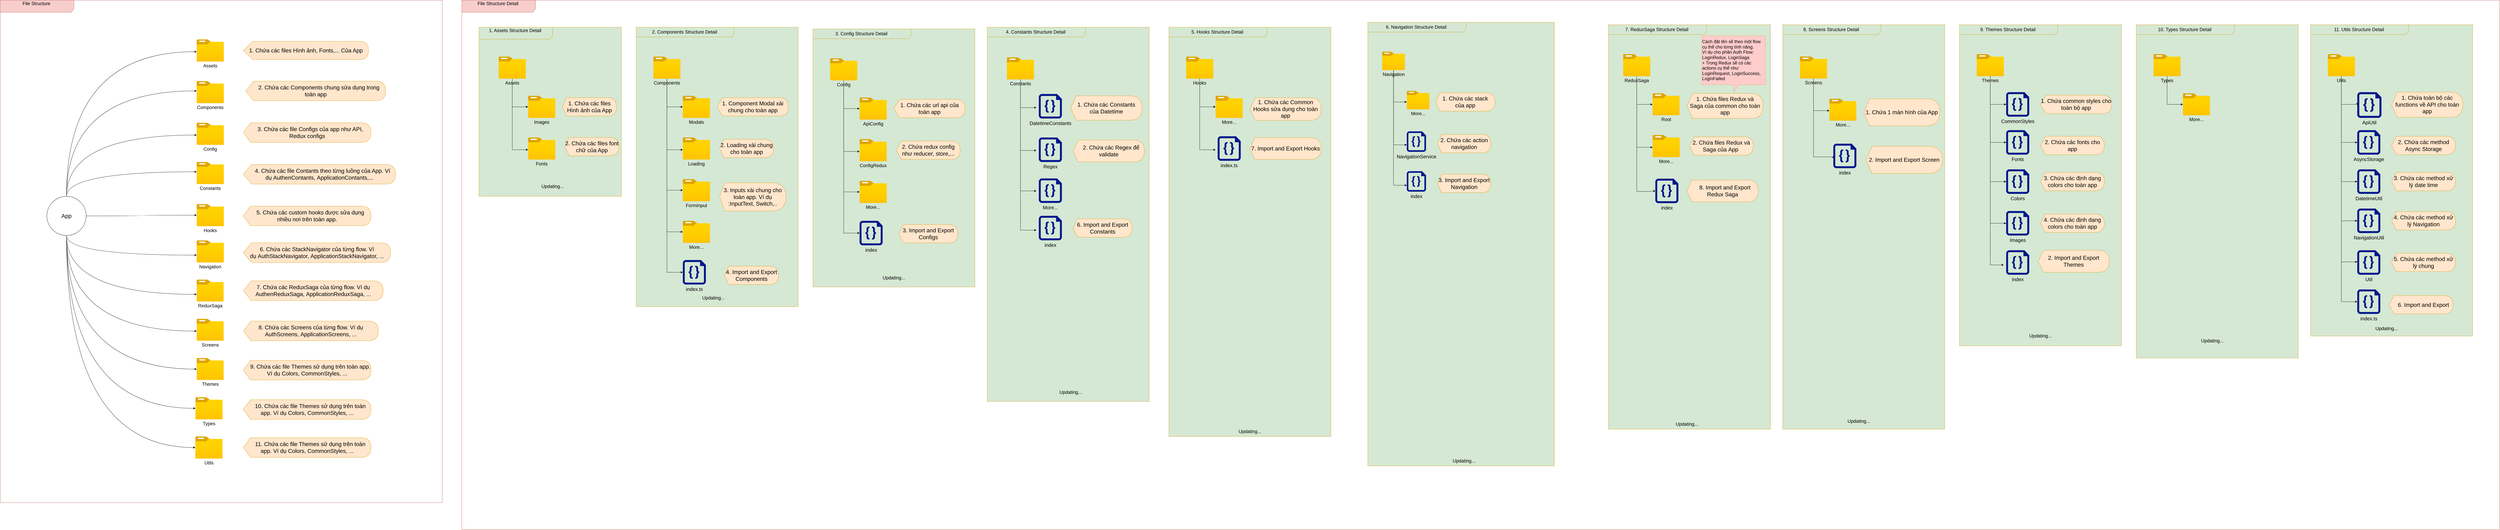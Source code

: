 <mxfile version="16.6.4" type="device"><diagram id="pkQbcwa2WbVS7LXfDEhR" name="Page-1"><mxGraphModel dx="2852" dy="1588" grid="1" gridSize="10" guides="1" tooltips="1" connect="1" arrows="1" fold="1" page="1" pageScale="1" pageWidth="850" pageHeight="1100" math="0" shadow="0"><root><mxCell id="0"/><mxCell id="1" parent="0"/><mxCell id="iVQL4AH9TBr7wvI0uvMj-1" value="&lt;font style=&quot;font-size: 19px&quot;&gt;File Structure&amp;nbsp;&lt;br&gt;&lt;br&gt;&lt;/font&gt;" style="shape=umlFrame;whiteSpace=wrap;html=1;rounded=1;fillColor=#f8cecc;width=300;height=49;strokeColor=#b85450;swimlaneFillColor=#FFFFFF;movable=1;resizable=1;rotatable=1;deletable=1;editable=1;connectable=1;" parent="1" vertex="1"><mxGeometry x="390" y="660" width="1800" height="2050" as="geometry"/></mxCell><mxCell id="iVQL4AH9TBr7wvI0uvMj-18" style="edgeStyle=orthogonalEdgeStyle;rounded=0;orthogonalLoop=1;jettySize=auto;html=1;curved=1;" parent="1" source="iVQL4AH9TBr7wvI0uvMj-2" target="iVQL4AH9TBr7wvI0uvMj-3" edge="1"><mxGeometry relative="1" as="geometry"><Array as="points"><mxPoint x="660" y="870"/></Array></mxGeometry></mxCell><mxCell id="iVQL4AH9TBr7wvI0uvMj-20" style="edgeStyle=orthogonalEdgeStyle;curved=1;rounded=0;orthogonalLoop=1;jettySize=auto;html=1;" parent="1" source="iVQL4AH9TBr7wvI0uvMj-2" target="iVQL4AH9TBr7wvI0uvMj-6" edge="1"><mxGeometry relative="1" as="geometry"><Array as="points"><mxPoint x="660" y="1030"/></Array></mxGeometry></mxCell><mxCell id="iVQL4AH9TBr7wvI0uvMj-21" style="edgeStyle=orthogonalEdgeStyle;curved=1;rounded=0;orthogonalLoop=1;jettySize=auto;html=1;" parent="1" source="iVQL4AH9TBr7wvI0uvMj-2" target="iVQL4AH9TBr7wvI0uvMj-7" edge="1"><mxGeometry relative="1" as="geometry"><Array as="points"><mxPoint x="660" y="1210"/></Array></mxGeometry></mxCell><mxCell id="iVQL4AH9TBr7wvI0uvMj-22" style="edgeStyle=orthogonalEdgeStyle;curved=1;rounded=0;orthogonalLoop=1;jettySize=auto;html=1;entryX=0;entryY=0.444;entryDx=0;entryDy=0;entryPerimeter=0;" parent="1" source="iVQL4AH9TBr7wvI0uvMj-2" target="iVQL4AH9TBr7wvI0uvMj-8" edge="1"><mxGeometry relative="1" as="geometry"><Array as="points"><mxPoint x="660" y="1360"/></Array></mxGeometry></mxCell><mxCell id="iVQL4AH9TBr7wvI0uvMj-24" style="edgeStyle=orthogonalEdgeStyle;curved=1;rounded=0;orthogonalLoop=1;jettySize=auto;html=1;" parent="1" source="iVQL4AH9TBr7wvI0uvMj-2" target="iVQL4AH9TBr7wvI0uvMj-9" edge="1"><mxGeometry relative="1" as="geometry"/></mxCell><mxCell id="iVQL4AH9TBr7wvI0uvMj-25" style="edgeStyle=orthogonalEdgeStyle;curved=1;rounded=0;orthogonalLoop=1;jettySize=auto;html=1;entryX=0;entryY=0.667;entryDx=0;entryDy=0;entryPerimeter=0;" parent="1" source="iVQL4AH9TBr7wvI0uvMj-2" target="iVQL4AH9TBr7wvI0uvMj-10" edge="1"><mxGeometry relative="1" as="geometry"><Array as="points"><mxPoint x="660" y="1700"/></Array></mxGeometry></mxCell><mxCell id="iVQL4AH9TBr7wvI0uvMj-26" style="edgeStyle=orthogonalEdgeStyle;curved=1;rounded=0;orthogonalLoop=1;jettySize=auto;html=1;" parent="1" source="iVQL4AH9TBr7wvI0uvMj-2" target="iVQL4AH9TBr7wvI0uvMj-11" edge="1"><mxGeometry relative="1" as="geometry"><Array as="points"><mxPoint x="660" y="1860"/></Array></mxGeometry></mxCell><mxCell id="iVQL4AH9TBr7wvI0uvMj-27" style="edgeStyle=orthogonalEdgeStyle;curved=1;rounded=0;orthogonalLoop=1;jettySize=auto;html=1;" parent="1" source="iVQL4AH9TBr7wvI0uvMj-2" target="iVQL4AH9TBr7wvI0uvMj-12" edge="1"><mxGeometry relative="1" as="geometry"><Array as="points"><mxPoint x="660" y="2010"/></Array></mxGeometry></mxCell><mxCell id="iVQL4AH9TBr7wvI0uvMj-28" style="edgeStyle=orthogonalEdgeStyle;curved=1;rounded=0;orthogonalLoop=1;jettySize=auto;html=1;" parent="1" source="iVQL4AH9TBr7wvI0uvMj-2" target="iVQL4AH9TBr7wvI0uvMj-14" edge="1"><mxGeometry relative="1" as="geometry"><Array as="points"><mxPoint x="660" y="2165"/></Array></mxGeometry></mxCell><mxCell id="iVQL4AH9TBr7wvI0uvMj-29" style="edgeStyle=orthogonalEdgeStyle;curved=1;rounded=0;orthogonalLoop=1;jettySize=auto;html=1;" parent="1" source="iVQL4AH9TBr7wvI0uvMj-2" target="iVQL4AH9TBr7wvI0uvMj-15" edge="1"><mxGeometry relative="1" as="geometry"><Array as="points"><mxPoint x="660" y="2325"/></Array></mxGeometry></mxCell><mxCell id="iVQL4AH9TBr7wvI0uvMj-30" style="edgeStyle=orthogonalEdgeStyle;curved=1;rounded=0;orthogonalLoop=1;jettySize=auto;html=1;" parent="1" source="iVQL4AH9TBr7wvI0uvMj-2" target="iVQL4AH9TBr7wvI0uvMj-16" edge="1"><mxGeometry relative="1" as="geometry"><Array as="points"><mxPoint x="660" y="2485"/></Array></mxGeometry></mxCell><mxCell id="iVQL4AH9TBr7wvI0uvMj-2" value="&lt;font style=&quot;font-size: 23px&quot;&gt;App&lt;/font&gt;" style="ellipse;whiteSpace=wrap;html=1;aspect=fixed;" parent="1" vertex="1"><mxGeometry x="580" y="1460" width="160" height="160" as="geometry"/></mxCell><mxCell id="iVQL4AH9TBr7wvI0uvMj-3" value="&lt;span style=&quot;font-size: 19px&quot;&gt;Assets&lt;/span&gt;" style="aspect=fixed;html=1;points=[];align=center;image;fontSize=12;image=img/lib/azure2/general/Folder_Blank.svg;" parent="1" vertex="1"><mxGeometry x="1190" y="820" width="110.89" height="90" as="geometry"/></mxCell><mxCell id="iVQL4AH9TBr7wvI0uvMj-6" value="&lt;span style=&quot;font-size: 19px&quot;&gt;Components&lt;/span&gt;" style="aspect=fixed;html=1;points=[];align=center;image;fontSize=12;image=img/lib/azure2/general/Folder_Blank.svg;" parent="1" vertex="1"><mxGeometry x="1190" y="990" width="110.89" height="90" as="geometry"/></mxCell><mxCell id="iVQL4AH9TBr7wvI0uvMj-7" value="&lt;span style=&quot;font-size: 19px&quot;&gt;Config&lt;br&gt;&lt;/span&gt;" style="aspect=fixed;html=1;points=[];align=center;image;fontSize=12;image=img/lib/azure2/general/Folder_Blank.svg;" parent="1" vertex="1"><mxGeometry x="1190" y="1160" width="110.89" height="90" as="geometry"/></mxCell><mxCell id="iVQL4AH9TBr7wvI0uvMj-8" value="&lt;span style=&quot;font-size: 19px&quot;&gt;Constants&lt;/span&gt;" style="aspect=fixed;html=1;points=[];align=center;image;fontSize=12;image=img/lib/azure2/general/Folder_Blank.svg;" parent="1" vertex="1"><mxGeometry x="1190" y="1320" width="110.89" height="90" as="geometry"/></mxCell><mxCell id="iVQL4AH9TBr7wvI0uvMj-9" value="&lt;span style=&quot;font-size: 19px&quot;&gt;Hooks&lt;/span&gt;" style="aspect=fixed;html=1;points=[];align=center;image;fontSize=12;image=img/lib/azure2/general/Folder_Blank.svg;" parent="1" vertex="1"><mxGeometry x="1190" y="1492" width="110.89" height="90" as="geometry"/></mxCell><mxCell id="iVQL4AH9TBr7wvI0uvMj-10" value="&lt;span style=&quot;font-size: 19px&quot;&gt;Navigation&lt;/span&gt;" style="aspect=fixed;html=1;points=[];align=center;image;fontSize=12;image=img/lib/azure2/general/Folder_Blank.svg;" parent="1" vertex="1"><mxGeometry x="1190" y="1640" width="110.89" height="90" as="geometry"/></mxCell><mxCell id="iVQL4AH9TBr7wvI0uvMj-11" value="&lt;span style=&quot;font-size: 19px&quot;&gt;ReduxSaga&lt;/span&gt;" style="aspect=fixed;html=1;points=[];align=center;image;fontSize=12;image=img/lib/azure2/general/Folder_Blank.svg;" parent="1" vertex="1"><mxGeometry x="1190" y="1800" width="110" height="89.28" as="geometry"/></mxCell><mxCell id="iVQL4AH9TBr7wvI0uvMj-12" value="&lt;span style=&quot;font-size: 19px&quot;&gt;Screens&lt;/span&gt;" style="aspect=fixed;html=1;points=[];align=center;image;fontSize=12;image=img/lib/azure2/general/Folder_Blank.svg;" parent="1" vertex="1"><mxGeometry x="1190" y="1960" width="110" height="89.28" as="geometry"/></mxCell><mxCell id="iVQL4AH9TBr7wvI0uvMj-14" value="&lt;span style=&quot;font-size: 19px&quot;&gt;Themes&lt;/span&gt;" style="aspect=fixed;html=1;points=[];align=center;image;fontSize=12;image=img/lib/azure2/general/Folder_Blank.svg;" parent="1" vertex="1"><mxGeometry x="1190" y="2120" width="110" height="89.28" as="geometry"/></mxCell><mxCell id="iVQL4AH9TBr7wvI0uvMj-15" value="&lt;span style=&quot;font-size: 19px&quot;&gt;Types&lt;/span&gt;" style="aspect=fixed;html=1;points=[];align=center;image;fontSize=12;image=img/lib/azure2/general/Folder_Blank.svg;" parent="1" vertex="1"><mxGeometry x="1185" y="2280" width="110.89" height="90" as="geometry"/></mxCell><mxCell id="iVQL4AH9TBr7wvI0uvMj-16" value="&lt;span style=&quot;font-size: 19px&quot;&gt;Utils&lt;/span&gt;" style="aspect=fixed;html=1;points=[];align=center;image;fontSize=12;image=img/lib/azure2/general/Folder_Blank.svg;" parent="1" vertex="1"><mxGeometry x="1184.55" y="2440" width="110.89" height="90" as="geometry"/></mxCell><mxCell id="iVQL4AH9TBr7wvI0uvMj-31" value="&lt;font style=&quot;font-size: 23px&quot;&gt;1. Chứa các files Hình ảnh, Fonts,... Của App&lt;/font&gt;" style="shape=display;whiteSpace=wrap;html=1;size=0.077;fillColor=#ffe6cc;strokeColor=#d79b00;" parent="1" vertex="1"><mxGeometry x="1380" y="827.5" width="510" height="75" as="geometry"/></mxCell><mxCell id="iVQL4AH9TBr7wvI0uvMj-32" value="&lt;font style=&quot;font-size: 23px&quot;&gt;&amp;nbsp; &amp;nbsp; 2. Chứa các Components chung sửa dụng trong toàn app&lt;/font&gt;" style="shape=display;whiteSpace=wrap;html=1;size=0.056;fillColor=#ffe6cc;strokeColor=#d79b00;" parent="1" vertex="1"><mxGeometry x="1390" y="990" width="570" height="80" as="geometry"/></mxCell><mxCell id="iVQL4AH9TBr7wvI0uvMj-33" value="&lt;font style=&quot;font-size: 23px&quot;&gt;&amp;nbsp; &amp;nbsp; 3. Chứa các file Configs của app như API, Redux configs&lt;/font&gt;" style="shape=display;whiteSpace=wrap;html=1;size=0.056;fillColor=#ffe6cc;strokeColor=#d79b00;" parent="1" vertex="1"><mxGeometry x="1380" y="1160" width="520" height="80" as="geometry"/></mxCell><mxCell id="iVQL4AH9TBr7wvI0uvMj-34" value="&lt;font style=&quot;font-size: 23px&quot;&gt;&amp;nbsp; &amp;nbsp; 4. Chứa các file Contants theo từng luồng của App. Ví dụ&amp;nbsp;AuthenContants,&amp;nbsp;ApplicationContants,...&lt;/font&gt;" style="shape=display;whiteSpace=wrap;html=1;size=0.056;fillColor=#ffe6cc;strokeColor=#d79b00;" parent="1" vertex="1"><mxGeometry x="1380" y="1330" width="620" height="80" as="geometry"/></mxCell><mxCell id="iVQL4AH9TBr7wvI0uvMj-35" value="&lt;font style=&quot;font-size: 23px&quot;&gt;&amp;nbsp; &amp;nbsp; 5. Chứa các custom hooks được sửa dụng nhiều nơi trên toàn app.&lt;/font&gt;" style="shape=display;whiteSpace=wrap;html=1;size=0.056;fillColor=#ffe6cc;strokeColor=#d79b00;" parent="1" vertex="1"><mxGeometry x="1380" y="1500" width="520" height="80" as="geometry"/></mxCell><mxCell id="iVQL4AH9TBr7wvI0uvMj-36" value="&lt;font style=&quot;font-size: 23px&quot;&gt;6. Chứa các StackNavigator của từng flow. Ví dụ&amp;nbsp;AuthStackNavigator,&amp;nbsp;ApplicationStackNavigator, ...&lt;/font&gt;" style="shape=display;whiteSpace=wrap;html=1;size=0.056;fillColor=#ffe6cc;strokeColor=#d79b00;" parent="1" vertex="1"><mxGeometry x="1380" y="1650" width="600" height="80" as="geometry"/></mxCell><mxCell id="iVQL4AH9TBr7wvI0uvMj-37" value="&lt;font style=&quot;font-size: 23px&quot;&gt;7. Chứa các ReduxSaga của từng flow. Ví dụ AuthenReduxSaga,&amp;nbsp;ApplicationReduxSaga, ...&lt;/font&gt;" style="shape=display;whiteSpace=wrap;html=1;size=0.056;fillColor=#ffe6cc;strokeColor=#d79b00;" parent="1" vertex="1"><mxGeometry x="1380" y="1805" width="570" height="80" as="geometry"/></mxCell><mxCell id="iVQL4AH9TBr7wvI0uvMj-38" value="&lt;font style=&quot;font-size: 23px&quot;&gt;8. Chứa các Screens của từng flow. Ví dụ AuthScreens,&amp;nbsp;ApplicationScreens, ...&lt;/font&gt;" style="shape=display;whiteSpace=wrap;html=1;size=0.056;fillColor=#ffe6cc;strokeColor=#d79b00;" parent="1" vertex="1"><mxGeometry x="1380" y="1969.28" width="550" height="80" as="geometry"/></mxCell><mxCell id="iVQL4AH9TBr7wvI0uvMj-39" value="&lt;font style=&quot;font-size: 23px&quot;&gt;&amp;nbsp; &amp;nbsp; 9. Chứa các file Themes sử dụng trên toàn app. Ví dụ Colors,&amp;nbsp;CommonStyles, ...&lt;/font&gt;" style="shape=display;whiteSpace=wrap;html=1;size=0.056;fillColor=#ffe6cc;strokeColor=#d79b00;" parent="1" vertex="1"><mxGeometry x="1380" y="2129.28" width="520" height="80" as="geometry"/></mxCell><mxCell id="iVQL4AH9TBr7wvI0uvMj-40" value="&lt;font style=&quot;font-size: 23px&quot;&gt;&amp;nbsp; &amp;nbsp; 10. Chứa các file Themes sử dụng trên toàn app. Ví dụ Colors,&amp;nbsp;CommonStyles, ...&lt;/font&gt;" style="shape=display;whiteSpace=wrap;html=1;size=0.056;fillColor=#ffe6cc;strokeColor=#d79b00;" parent="1" vertex="1"><mxGeometry x="1380" y="2290" width="520" height="80" as="geometry"/></mxCell><mxCell id="iVQL4AH9TBr7wvI0uvMj-41" value="&lt;font style=&quot;font-size: 23px&quot;&gt;&amp;nbsp; &amp;nbsp; 11. Chứa các file Themes sử dụng trên toàn app. Ví dụ Colors,&amp;nbsp;CommonStyles, ...&lt;/font&gt;" style="shape=display;whiteSpace=wrap;html=1;size=0.056;fillColor=#ffe6cc;strokeColor=#d79b00;" parent="1" vertex="1"><mxGeometry x="1380" y="2445" width="520" height="80" as="geometry"/></mxCell><mxCell id="iVQL4AH9TBr7wvI0uvMj-42" value="&lt;font style=&quot;font-size: 19px&quot;&gt;File Structure Detail&amp;nbsp;&lt;br&gt;&lt;br&gt;&lt;/font&gt;" style="shape=umlFrame;whiteSpace=wrap;html=1;rounded=1;fillColor=#f8cecc;width=300;height=49;strokeColor=#b85450;swimlaneFillColor=#FFFFFF;movable=1;resizable=1;rotatable=1;deletable=1;editable=1;connectable=1;" parent="1" vertex="1"><mxGeometry x="2270" y="660" width="8300" height="2160" as="geometry"/></mxCell><mxCell id="iVQL4AH9TBr7wvI0uvMj-195" value="" style="group" parent="1" vertex="1" connectable="0"><mxGeometry x="5960" y="750" width="760" height="1940" as="geometry"/></mxCell><mxCell id="iVQL4AH9TBr7wvI0uvMj-196" value="&lt;font style=&quot;font-size: 19px&quot;&gt;6. Navigation Structure Detail&amp;nbsp;&lt;br&gt;&lt;/font&gt;" style="shape=umlFrame;whiteSpace=wrap;html=1;rounded=1;width=400;height=40;strokeColor=#d79b00;swimlaneFillColor=#D5E8D4;movable=1;resizable=1;rotatable=1;deletable=1;editable=1;connectable=1;fillColor=none;" parent="iVQL4AH9TBr7wvI0uvMj-195" vertex="1"><mxGeometry width="760" height="1810" as="geometry"/></mxCell><mxCell id="iVQL4AH9TBr7wvI0uvMj-198" value="&lt;span style=&quot;font-size: 19px&quot;&gt;Navigation&lt;/span&gt;" style="aspect=fixed;html=1;points=[];align=center;image;fontSize=12;image=img/lib/azure2/general/Folder_Blank.svg;labelBackgroundColor=none;" parent="iVQL4AH9TBr7wvI0uvMj-195" vertex="1"><mxGeometry x="58.462" y="120" width="92.611" height="75.165" as="geometry"/></mxCell><mxCell id="iVQL4AH9TBr7wvI0uvMj-199" value="&lt;span style=&quot;font-size: 19px&quot;&gt;More...&lt;/span&gt;" style="aspect=fixed;html=1;points=[];align=center;image;fontSize=12;image=img/lib/azure2/general/Folder_Blank.svg;labelBackgroundColor=none;" parent="iVQL4AH9TBr7wvI0uvMj-195" vertex="1"><mxGeometry x="158.681" y="280" width="92.611" height="75.165" as="geometry"/></mxCell><mxCell id="iVQL4AH9TBr7wvI0uvMj-200" style="edgeStyle=orthogonalEdgeStyle;rounded=0;orthogonalLoop=1;jettySize=auto;html=1;" parent="iVQL4AH9TBr7wvI0uvMj-195" source="iVQL4AH9TBr7wvI0uvMj-198" target="iVQL4AH9TBr7wvI0uvMj-199" edge="1"><mxGeometry x="-8.352" as="geometry"><Array as="points"><mxPoint x="104.396" y="325"/></Array></mxGeometry></mxCell><mxCell id="iVQL4AH9TBr7wvI0uvMj-202" style="edgeStyle=orthogonalEdgeStyle;rounded=0;orthogonalLoop=1;jettySize=auto;html=1;entryX=0;entryY=0.556;entryDx=0;entryDy=0;entryPerimeter=0;" parent="iVQL4AH9TBr7wvI0uvMj-195" source="iVQL4AH9TBr7wvI0uvMj-198" edge="1"><mxGeometry x="-8.352" as="geometry"><Array as="points"><mxPoint x="104.396" y="500"/></Array><mxPoint x="158.681" y="500.04" as="targetPoint"/></mxGeometry></mxCell><mxCell id="iVQL4AH9TBr7wvI0uvMj-203" value="&lt;font style=&quot;font-size: 23px&quot;&gt;1. Chứa các stack &lt;br&gt;của app&lt;/font&gt;" style="shape=display;whiteSpace=wrap;html=1;size=0.077;fillColor=#ffe6cc;strokeColor=#d79b00;" parent="iVQL4AH9TBr7wvI0uvMj-195" vertex="1"><mxGeometry x="275.604" y="287.5" width="242.198" height="75" as="geometry"/></mxCell><mxCell id="iVQL4AH9TBr7wvI0uvMj-204" value="&lt;span style=&quot;font-size: 23px&quot;&gt;2. Chứa các action navigation&lt;/span&gt;" style="shape=display;whiteSpace=wrap;html=1;size=0.077;fillColor=#ffe6cc;strokeColor=#d79b00;" parent="iVQL4AH9TBr7wvI0uvMj-195" vertex="1"><mxGeometry x="283.956" y="457.5" width="217.143" height="75" as="geometry"/></mxCell><mxCell id="iVQL4AH9TBr7wvI0uvMj-205" value="&lt;font style=&quot;font-size: 19px&quot;&gt;Updating...&lt;/font&gt;" style="text;html=1;strokeColor=none;fillColor=none;align=center;verticalAlign=middle;whiteSpace=wrap;rounded=0;labelBackgroundColor=none;" parent="iVQL4AH9TBr7wvI0uvMj-195" vertex="1"><mxGeometry x="342.418" y="1780" width="100.22" height="20" as="geometry"/></mxCell><mxCell id="iVQL4AH9TBr7wvI0uvMj-207" style="edgeStyle=orthogonalEdgeStyle;rounded=0;orthogonalLoop=1;jettySize=auto;html=1;" parent="iVQL4AH9TBr7wvI0uvMj-195" source="iVQL4AH9TBr7wvI0uvMj-198" edge="1"><mxGeometry as="geometry"><Array as="points"><mxPoint x="105.231" y="665"/></Array><mxPoint x="158.681" y="665" as="targetPoint"/></mxGeometry></mxCell><mxCell id="iVQL4AH9TBr7wvI0uvMj-372" value="&lt;span style=&quot;font-size: 23px&quot;&gt;3.&amp;nbsp;&lt;/span&gt;&lt;span style=&quot;font-size: 23px&quot;&gt;Import and Export Navigation&lt;/span&gt;" style="shape=display;whiteSpace=wrap;html=1;size=0.077;fillColor=#ffe6cc;strokeColor=#d79b00;" parent="iVQL4AH9TBr7wvI0uvMj-195" vertex="1"><mxGeometry x="283.956" y="620" width="217.143" height="75" as="geometry"/></mxCell><mxCell id="DXKIWdUNBbw_bFH1NgLv-3" value="&lt;font style=&quot;font-size: 20px&quot;&gt;NavigationService&lt;br&gt;&lt;br&gt;&lt;/font&gt;" style="aspect=fixed;pointerEvents=1;shadow=0;dashed=0;html=1;strokeColor=none;labelPosition=center;verticalLabelPosition=bottom;verticalAlign=top;align=center;fillColor=#00188D;shape=mxgraph.azure.code_file;labelBackgroundColor=none;" vertex="1" parent="iVQL4AH9TBr7wvI0uvMj-195"><mxGeometry x="158.681" y="445" width="78.505" height="83.516" as="geometry"/></mxCell><mxCell id="DXKIWdUNBbw_bFH1NgLv-5" value="&lt;font style=&quot;font-size: 20px&quot;&gt;index&lt;br&gt;&lt;br&gt;&lt;/font&gt;" style="aspect=fixed;pointerEvents=1;shadow=0;dashed=0;html=1;strokeColor=none;labelPosition=center;verticalLabelPosition=bottom;verticalAlign=top;align=center;fillColor=#00188D;shape=mxgraph.azure.code_file;labelBackgroundColor=none;" vertex="1" parent="iVQL4AH9TBr7wvI0uvMj-195"><mxGeometry x="158.681" y="607.5" width="78.505" height="83.516" as="geometry"/></mxCell><mxCell id="iVQL4AH9TBr7wvI0uvMj-242" value="" style="group" parent="1" vertex="1" connectable="0"><mxGeometry x="7650" y="760" width="660" height="1650" as="geometry"/></mxCell><mxCell id="iVQL4AH9TBr7wvI0uvMj-243" value="&lt;font style=&quot;font-size: 19px&quot;&gt;8. Screens Structure Detail&amp;nbsp;&lt;br&gt;&lt;/font&gt;" style="shape=umlFrame;whiteSpace=wrap;html=1;rounded=1;width=400;height=40;strokeColor=#d79b00;swimlaneFillColor=#D5E8D4;movable=1;resizable=1;rotatable=1;deletable=1;editable=1;connectable=1;fillColor=none;" parent="iVQL4AH9TBr7wvI0uvMj-242" vertex="1"><mxGeometry width="660" height="1650" as="geometry"/></mxCell><mxCell id="iVQL4AH9TBr7wvI0uvMj-340" style="edgeStyle=orthogonalEdgeStyle;rounded=0;orthogonalLoop=1;jettySize=auto;html=1;entryX=0;entryY=0.5;entryDx=0;entryDy=0;entryPerimeter=0;" parent="iVQL4AH9TBr7wvI0uvMj-242" source="iVQL4AH9TBr7wvI0uvMj-245" target="iVQL4AH9TBr7wvI0uvMj-337" edge="1"><mxGeometry relative="1" as="geometry"><Array as="points"><mxPoint x="126" y="539.216"/></Array></mxGeometry></mxCell><mxCell id="iVQL4AH9TBr7wvI0uvMj-245" value="&lt;span style=&quot;font-size: 19px&quot;&gt;Screens&lt;/span&gt;" style="aspect=fixed;html=1;points=[];align=center;image;fontSize=12;image=img/lib/azure2/general/Folder_Blank.svg;labelBackgroundColor=none;" parent="iVQL4AH9TBr7wvI0uvMj-242" vertex="1"><mxGeometry x="70" y="129.412" width="110.89" height="90" as="geometry"/></mxCell><mxCell id="iVQL4AH9TBr7wvI0uvMj-246" value="&lt;span style=&quot;font-size: 19px&quot;&gt;More...&lt;/span&gt;" style="aspect=fixed;html=1;points=[];align=center;image;fontSize=12;image=img/lib/azure2/general/Folder_Blank.svg;labelBackgroundColor=none;" parent="iVQL4AH9TBr7wvI0uvMj-242" vertex="1"><mxGeometry x="190" y="301.961" width="110" height="89.28" as="geometry"/></mxCell><mxCell id="iVQL4AH9TBr7wvI0uvMj-247" style="edgeStyle=orthogonalEdgeStyle;rounded=0;orthogonalLoop=1;jettySize=auto;html=1;" parent="iVQL4AH9TBr7wvI0uvMj-242" source="iVQL4AH9TBr7wvI0uvMj-245" target="iVQL4AH9TBr7wvI0uvMj-246" edge="1"><mxGeometry x="-10" as="geometry"><Array as="points"><mxPoint x="125" y="350.49"/></Array></mxGeometry></mxCell><mxCell id="iVQL4AH9TBr7wvI0uvMj-252" value="&lt;font style=&quot;font-size: 19px&quot;&gt;Updating...&lt;/font&gt;" style="text;html=1;strokeColor=none;fillColor=none;align=center;verticalAlign=middle;whiteSpace=wrap;rounded=0;labelBackgroundColor=none;" parent="iVQL4AH9TBr7wvI0uvMj-242" vertex="1"><mxGeometry x="250" y="1606.863" width="120" height="21.569" as="geometry"/></mxCell><mxCell id="iVQL4AH9TBr7wvI0uvMj-337" value="&lt;font style=&quot;font-size: 20px&quot;&gt;index&lt;br&gt;&lt;/font&gt;" style="aspect=fixed;pointerEvents=1;shadow=0;dashed=0;html=1;strokeColor=none;labelPosition=center;verticalLabelPosition=bottom;verticalAlign=top;align=center;fillColor=#00188D;shape=mxgraph.azure.code_file;labelBackgroundColor=none;" parent="iVQL4AH9TBr7wvI0uvMj-242" vertex="1"><mxGeometry x="206" y="485.294" width="94" height="100" as="geometry"/></mxCell><mxCell id="iVQL4AH9TBr7wvI0uvMj-387" value="&lt;font style=&quot;font-size: 23px&quot;&gt;1. Chứa 1 màn hình của App&lt;/font&gt;" style="shape=display;whiteSpace=wrap;html=1;size=0.077;fillColor=#ffe6cc;strokeColor=#d79b00;" parent="iVQL4AH9TBr7wvI0uvMj-242" vertex="1"><mxGeometry x="330" y="301.961" width="310" height="110.539" as="geometry"/></mxCell><mxCell id="iVQL4AH9TBr7wvI0uvMj-388" value="&lt;font style=&quot;font-size: 23px&quot;&gt;2.&amp;nbsp;&lt;/font&gt;&lt;span style=&quot;font-size: 23px&quot;&gt;Import and Export Screen&lt;/span&gt;" style="shape=display;whiteSpace=wrap;html=1;size=0.077;fillColor=#ffe6cc;strokeColor=#d79b00;" parent="iVQL4AH9TBr7wvI0uvMj-242" vertex="1"><mxGeometry x="340" y="496.078" width="310" height="110.539" as="geometry"/></mxCell><mxCell id="iVQL4AH9TBr7wvI0uvMj-266" value="" style="group" parent="1" vertex="1" connectable="0"><mxGeometry x="8370" y="760" width="660" height="1530" as="geometry"/></mxCell><mxCell id="iVQL4AH9TBr7wvI0uvMj-267" value="&lt;font style=&quot;font-size: 19px&quot;&gt;9. Themes Structure Detail&amp;nbsp;&lt;br&gt;&lt;/font&gt;" style="shape=umlFrame;whiteSpace=wrap;html=1;rounded=1;width=400;height=40;strokeColor=#d79b00;swimlaneFillColor=#D5E8D4;movable=1;resizable=1;rotatable=1;deletable=1;editable=1;connectable=1;fillColor=none;" parent="iVQL4AH9TBr7wvI0uvMj-266" vertex="1"><mxGeometry width="660" height="1310" as="geometry"/></mxCell><mxCell id="iVQL4AH9TBr7wvI0uvMj-303" style="edgeStyle=orthogonalEdgeStyle;rounded=0;orthogonalLoop=1;jettySize=auto;html=1;entryX=0;entryY=0.5;entryDx=0;entryDy=0;entryPerimeter=0;" parent="iVQL4AH9TBr7wvI0uvMj-266" source="iVQL4AH9TBr7wvI0uvMj-268" target="iVQL4AH9TBr7wvI0uvMj-302" edge="1"><mxGeometry relative="1" as="geometry"><Array as="points"><mxPoint x="125" y="325"/></Array></mxGeometry></mxCell><mxCell id="iVQL4AH9TBr7wvI0uvMj-305" style="edgeStyle=orthogonalEdgeStyle;rounded=0;orthogonalLoop=1;jettySize=auto;html=1;entryX=0;entryY=0.5;entryDx=0;entryDy=0;entryPerimeter=0;" parent="iVQL4AH9TBr7wvI0uvMj-266" source="iVQL4AH9TBr7wvI0uvMj-268" target="iVQL4AH9TBr7wvI0uvMj-304" edge="1"><mxGeometry relative="1" as="geometry"><Array as="points"><mxPoint x="125" y="480"/></Array></mxGeometry></mxCell><mxCell id="iVQL4AH9TBr7wvI0uvMj-312" style="edgeStyle=orthogonalEdgeStyle;rounded=0;orthogonalLoop=1;jettySize=auto;html=1;entryX=0;entryY=0.5;entryDx=0;entryDy=0;entryPerimeter=0;" parent="iVQL4AH9TBr7wvI0uvMj-266" source="iVQL4AH9TBr7wvI0uvMj-268" target="iVQL4AH9TBr7wvI0uvMj-311" edge="1"><mxGeometry relative="1" as="geometry"><Array as="points"><mxPoint x="125" y="810"/></Array></mxGeometry></mxCell><mxCell id="iVQL4AH9TBr7wvI0uvMj-268" value="&lt;span style=&quot;font-size: 19px&quot;&gt;Themes&lt;/span&gt;" style="aspect=fixed;html=1;points=[];align=center;image;fontSize=12;image=img/lib/azure2/general/Folder_Blank.svg;labelBackgroundColor=none;" parent="iVQL4AH9TBr7wvI0uvMj-266" vertex="1"><mxGeometry x="70" y="120" width="110.89" height="90" as="geometry"/></mxCell><mxCell id="iVQL4AH9TBr7wvI0uvMj-273" value="&lt;font style=&quot;font-size: 23px&quot;&gt;1. Chứa common styles cho toàn bộ app&lt;/font&gt;" style="shape=display;whiteSpace=wrap;html=1;size=0.077;fillColor=#ffe6cc;strokeColor=#d79b00;" parent="iVQL4AH9TBr7wvI0uvMj-266" vertex="1"><mxGeometry x="330" y="287.5" width="290" height="75" as="geometry"/></mxCell><mxCell id="iVQL4AH9TBr7wvI0uvMj-274" value="&lt;font style=&quot;font-size: 23px&quot;&gt;2. Chứa các fonts cho app&lt;/font&gt;" style="shape=display;whiteSpace=wrap;html=1;size=0.077;fillColor=#ffe6cc;strokeColor=#d79b00;" parent="iVQL4AH9TBr7wvI0uvMj-266" vertex="1"><mxGeometry x="330" y="455" width="260" height="75" as="geometry"/></mxCell><mxCell id="iVQL4AH9TBr7wvI0uvMj-275" value="&lt;font style=&quot;font-size: 19px&quot;&gt;Updating...&lt;/font&gt;" style="text;html=1;strokeColor=none;fillColor=none;align=center;verticalAlign=middle;whiteSpace=wrap;rounded=0;labelBackgroundColor=none;" parent="iVQL4AH9TBr7wvI0uvMj-266" vertex="1"><mxGeometry x="270" y="1260" width="120" height="20" as="geometry"/></mxCell><mxCell id="iVQL4AH9TBr7wvI0uvMj-302" value="&lt;font style=&quot;font-size: 20px&quot;&gt;CommonStyles&lt;br&gt;&lt;br&gt;&lt;/font&gt;" style="aspect=fixed;pointerEvents=1;shadow=0;dashed=0;html=1;strokeColor=none;labelPosition=center;verticalLabelPosition=bottom;verticalAlign=top;align=center;fillColor=#00188D;shape=mxgraph.azure.code_file;labelBackgroundColor=none;" parent="iVQL4AH9TBr7wvI0uvMj-266" vertex="1"><mxGeometry x="190" y="275" width="94" height="100" as="geometry"/></mxCell><mxCell id="iVQL4AH9TBr7wvI0uvMj-304" value="&lt;font style=&quot;font-size: 20px&quot;&gt;Fonts&lt;br&gt;&lt;/font&gt;" style="aspect=fixed;pointerEvents=1;shadow=0;dashed=0;html=1;strokeColor=none;labelPosition=center;verticalLabelPosition=bottom;verticalAlign=top;align=center;fillColor=#00188D;shape=mxgraph.azure.code_file;labelBackgroundColor=none;" parent="iVQL4AH9TBr7wvI0uvMj-266" vertex="1"><mxGeometry x="190" y="430" width="94" height="100" as="geometry"/></mxCell><mxCell id="iVQL4AH9TBr7wvI0uvMj-308" value="&lt;font style=&quot;font-size: 20px&quot;&gt;Colors&lt;br&gt;&lt;/font&gt;" style="aspect=fixed;pointerEvents=1;shadow=0;dashed=0;html=1;strokeColor=none;labelPosition=center;verticalLabelPosition=bottom;verticalAlign=top;align=center;fillColor=#00188D;shape=mxgraph.azure.code_file;labelBackgroundColor=none;" parent="iVQL4AH9TBr7wvI0uvMj-266" vertex="1"><mxGeometry x="190" y="590" width="94" height="100" as="geometry"/></mxCell><mxCell id="iVQL4AH9TBr7wvI0uvMj-309" style="edgeStyle=orthogonalEdgeStyle;rounded=0;orthogonalLoop=1;jettySize=auto;html=1;entryX=0;entryY=0.5;entryDx=0;entryDy=0;entryPerimeter=0;" parent="iVQL4AH9TBr7wvI0uvMj-266" source="iVQL4AH9TBr7wvI0uvMj-268" target="iVQL4AH9TBr7wvI0uvMj-308" edge="1"><mxGeometry relative="1" as="geometry"><Array as="points"><mxPoint x="125" y="640"/></Array></mxGeometry></mxCell><mxCell id="iVQL4AH9TBr7wvI0uvMj-311" value="&lt;font style=&quot;font-size: 20px&quot;&gt;Images&lt;br&gt;&lt;br&gt;&lt;/font&gt;" style="aspect=fixed;pointerEvents=1;shadow=0;dashed=0;html=1;strokeColor=none;labelPosition=center;verticalLabelPosition=bottom;verticalAlign=top;align=center;fillColor=#00188D;shape=mxgraph.azure.code_file;labelBackgroundColor=none;" parent="iVQL4AH9TBr7wvI0uvMj-266" vertex="1"><mxGeometry x="190" y="760" width="94" height="100" as="geometry"/></mxCell><mxCell id="iVQL4AH9TBr7wvI0uvMj-394" value="&lt;font style=&quot;font-size: 23px&quot;&gt;3. Chứa các định dạng colors cho toàn app&lt;/font&gt;" style="shape=display;whiteSpace=wrap;html=1;size=0.077;fillColor=#ffe6cc;strokeColor=#d79b00;" parent="iVQL4AH9TBr7wvI0uvMj-266" vertex="1"><mxGeometry x="330" y="602.5" width="260" height="75" as="geometry"/></mxCell><mxCell id="iVQL4AH9TBr7wvI0uvMj-395" value="&lt;font style=&quot;font-size: 23px&quot;&gt;4. Chứa các định dạng colors cho toàn app&lt;/font&gt;" style="shape=display;whiteSpace=wrap;html=1;size=0.077;fillColor=#ffe6cc;strokeColor=#d79b00;" parent="iVQL4AH9TBr7wvI0uvMj-266" vertex="1"><mxGeometry x="330" y="772.5" width="260" height="75" as="geometry"/></mxCell><mxCell id="DXKIWdUNBbw_bFH1NgLv-7" value="&lt;font style=&quot;font-size: 20px&quot;&gt;index&lt;br&gt;&lt;br&gt;&lt;/font&gt;" style="aspect=fixed;pointerEvents=1;shadow=0;dashed=0;html=1;strokeColor=none;labelPosition=center;verticalLabelPosition=bottom;verticalAlign=top;align=center;fillColor=#00188D;shape=mxgraph.azure.code_file;labelBackgroundColor=none;" vertex="1" parent="iVQL4AH9TBr7wvI0uvMj-266"><mxGeometry x="190" y="920" width="94" height="100" as="geometry"/></mxCell><mxCell id="DXKIWdUNBbw_bFH1NgLv-33" style="edgeStyle=orthogonalEdgeStyle;rounded=0;orthogonalLoop=1;jettySize=auto;html=1;" edge="1" parent="iVQL4AH9TBr7wvI0uvMj-266"><mxGeometry relative="1" as="geometry"><Array as="points"><mxPoint x="125" y="980"/></Array><mxPoint x="125.5" y="380" as="sourcePoint"/><mxPoint x="180" y="980" as="targetPoint"/></mxGeometry></mxCell><mxCell id="DXKIWdUNBbw_bFH1NgLv-34" value="&lt;font style=&quot;font-size: 23px&quot;&gt;2.&amp;nbsp;&lt;/font&gt;&lt;span style=&quot;font-size: 23px&quot;&gt;Import and Export Themes&lt;/span&gt;" style="shape=display;whiteSpace=wrap;html=1;size=0.077;fillColor=#ffe6cc;strokeColor=#d79b00;" vertex="1" parent="iVQL4AH9TBr7wvI0uvMj-266"><mxGeometry x="320" y="920" width="290" height="90" as="geometry"/></mxCell><mxCell id="iVQL4AH9TBr7wvI0uvMj-314" value="" style="group" parent="1" vertex="1" connectable="0"><mxGeometry x="9090" y="760" width="660" height="1530" as="geometry"/></mxCell><mxCell id="iVQL4AH9TBr7wvI0uvMj-315" value="&lt;font style=&quot;font-size: 19px&quot;&gt;10. Types Structure Detail&amp;nbsp;&lt;br&gt;&lt;/font&gt;" style="shape=umlFrame;whiteSpace=wrap;html=1;rounded=1;width=400;height=40;strokeColor=#d79b00;swimlaneFillColor=#D5E8D4;movable=1;resizable=1;rotatable=1;deletable=1;editable=1;connectable=1;fillColor=none;" parent="iVQL4AH9TBr7wvI0uvMj-314" vertex="1"><mxGeometry width="660" height="1360" as="geometry"/></mxCell><mxCell id="iVQL4AH9TBr7wvI0uvMj-316" value="&lt;span style=&quot;font-size: 19px&quot;&gt;Types&lt;/span&gt;" style="aspect=fixed;html=1;points=[];align=center;image;fontSize=12;image=img/lib/azure2/general/Folder_Blank.svg;labelBackgroundColor=none;" parent="iVQL4AH9TBr7wvI0uvMj-314" vertex="1"><mxGeometry x="70" y="120" width="110.89" height="90" as="geometry"/></mxCell><mxCell id="iVQL4AH9TBr7wvI0uvMj-317" value="&lt;span style=&quot;font-size: 19px&quot;&gt;More...&lt;/span&gt;" style="aspect=fixed;html=1;points=[];align=center;image;fontSize=12;image=img/lib/azure2/general/Folder_Blank.svg;labelBackgroundColor=none;" parent="iVQL4AH9TBr7wvI0uvMj-314" vertex="1"><mxGeometry x="190" y="280" width="110" height="89.28" as="geometry"/></mxCell><mxCell id="iVQL4AH9TBr7wvI0uvMj-318" style="edgeStyle=orthogonalEdgeStyle;rounded=0;orthogonalLoop=1;jettySize=auto;html=1;" parent="iVQL4AH9TBr7wvI0uvMj-314" source="iVQL4AH9TBr7wvI0uvMj-316" target="iVQL4AH9TBr7wvI0uvMj-317" edge="1"><mxGeometry x="-10" as="geometry"><Array as="points"><mxPoint x="125" y="325"/></Array></mxGeometry></mxCell><mxCell id="iVQL4AH9TBr7wvI0uvMj-323" value="&lt;font style=&quot;font-size: 19px&quot;&gt;Updating...&lt;/font&gt;" style="text;html=1;strokeColor=none;fillColor=none;align=center;verticalAlign=middle;whiteSpace=wrap;rounded=0;labelBackgroundColor=none;" parent="iVQL4AH9TBr7wvI0uvMj-314" vertex="1"><mxGeometry x="250" y="1280" width="120" height="20" as="geometry"/></mxCell><mxCell id="iVQL4AH9TBr7wvI0uvMj-217" value="&lt;font style=&quot;font-size: 19px&quot;&gt;7. ReduxSaga Structure Detail&amp;nbsp;&lt;br&gt;&lt;/font&gt;" style="shape=umlFrame;whiteSpace=wrap;html=1;rounded=1;width=400;height=40;strokeColor=#d79b00;swimlaneFillColor=#D5E8D4;movable=1;resizable=1;rotatable=1;deletable=1;editable=1;connectable=1;fillColor=none;" parent="1" vertex="1"><mxGeometry x="6940" y="760" width="660" height="1650" as="geometry"/></mxCell><mxCell id="iVQL4AH9TBr7wvI0uvMj-343" style="edgeStyle=orthogonalEdgeStyle;rounded=0;orthogonalLoop=1;jettySize=auto;html=1;entryX=0;entryY=0.5;entryDx=0;entryDy=0;entryPerimeter=0;" parent="1" source="iVQL4AH9TBr7wvI0uvMj-219" target="iVQL4AH9TBr7wvI0uvMj-341" edge="1"><mxGeometry relative="1" as="geometry"><Array as="points"><mxPoint x="7056" y="1440"/><mxPoint x="7128" y="1440"/></Array></mxGeometry></mxCell><mxCell id="iVQL4AH9TBr7wvI0uvMj-219" value="&lt;span style=&quot;font-size: 19px&quot;&gt;ReduxSaga&lt;/span&gt;" style="aspect=fixed;html=1;points=[];align=center;image;fontSize=12;image=img/lib/azure2/general/Folder_Blank.svg;labelBackgroundColor=none;" parent="1" vertex="1"><mxGeometry x="7000" y="880" width="110.89" height="90" as="geometry"/></mxCell><mxCell id="iVQL4AH9TBr7wvI0uvMj-220" value="&lt;span style=&quot;font-size: 19px&quot;&gt;Root&lt;/span&gt;" style="aspect=fixed;html=1;points=[];align=center;image;fontSize=12;image=img/lib/azure2/general/Folder_Blank.svg;labelBackgroundColor=none;" parent="1" vertex="1"><mxGeometry x="7120" y="1040" width="110" height="89.28" as="geometry"/></mxCell><mxCell id="iVQL4AH9TBr7wvI0uvMj-221" style="edgeStyle=orthogonalEdgeStyle;rounded=0;orthogonalLoop=1;jettySize=auto;html=1;" parent="1" source="iVQL4AH9TBr7wvI0uvMj-219" target="iVQL4AH9TBr7wvI0uvMj-220" edge="1"><mxGeometry x="6920" y="760" as="geometry"><Array as="points"><mxPoint x="7055" y="1085"/></Array></mxGeometry></mxCell><mxCell id="iVQL4AH9TBr7wvI0uvMj-222" value="&lt;span style=&quot;font-size: 19px&quot;&gt;More...&lt;/span&gt;" style="aspect=fixed;html=1;points=[];align=center;image;fontSize=12;image=img/lib/azure2/general/Folder_Blank.svg;labelBackgroundColor=none;" parent="1" vertex="1"><mxGeometry x="7120" y="1210" width="110.89" height="90" as="geometry"/></mxCell><mxCell id="iVQL4AH9TBr7wvI0uvMj-223" style="edgeStyle=orthogonalEdgeStyle;rounded=0;orthogonalLoop=1;jettySize=auto;html=1;entryX=0;entryY=0.556;entryDx=0;entryDy=0;entryPerimeter=0;" parent="1" source="iVQL4AH9TBr7wvI0uvMj-219" target="iVQL4AH9TBr7wvI0uvMj-222" edge="1"><mxGeometry x="6920" y="760" as="geometry"><Array as="points"><mxPoint x="7055" y="1260"/></Array></mxGeometry></mxCell><mxCell id="iVQL4AH9TBr7wvI0uvMj-224" value="&lt;font style=&quot;font-size: 23px&quot;&gt;1. Chứa files Redux và Saga&amp;nbsp;của common cho toàn app&lt;/font&gt;" style="shape=display;whiteSpace=wrap;html=1;size=0.077;fillColor=#ffe6cc;strokeColor=#d79b00;" parent="1" vertex="1"><mxGeometry x="7260" y="1040" width="310" height="102.5" as="geometry"/></mxCell><mxCell id="iVQL4AH9TBr7wvI0uvMj-225" value="&lt;span style=&quot;font-size: 23px&quot;&gt;2. Chứa files&amp;nbsp;&lt;/span&gt;&lt;span style=&quot;font-size: 23px&quot;&gt;Redux và Saga của&lt;/span&gt;&lt;span style=&quot;font-size: 23px&quot;&gt;&amp;nbsp;App&amp;nbsp;&lt;/span&gt;" style="shape=display;whiteSpace=wrap;html=1;size=0.077;fillColor=#ffe6cc;strokeColor=#d79b00;" parent="1" vertex="1"><mxGeometry x="7270" y="1217.5" width="260" height="75" as="geometry"/></mxCell><mxCell id="iVQL4AH9TBr7wvI0uvMj-226" value="&lt;font style=&quot;font-size: 19px&quot;&gt;Updating...&lt;/font&gt;" style="text;html=1;strokeColor=none;fillColor=none;align=center;verticalAlign=middle;whiteSpace=wrap;rounded=0;labelBackgroundColor=none;" parent="1" vertex="1"><mxGeometry x="7200" y="2380" width="120" height="20" as="geometry"/></mxCell><mxCell id="iVQL4AH9TBr7wvI0uvMj-341" value="&lt;font style=&quot;font-size: 20px&quot;&gt;index&lt;br&gt;&lt;/font&gt;" style="aspect=fixed;pointerEvents=1;shadow=0;dashed=0;html=1;strokeColor=none;labelPosition=center;verticalLabelPosition=bottom;verticalAlign=top;align=center;fillColor=#00188D;shape=mxgraph.azure.code_file;labelBackgroundColor=none;" parent="1" vertex="1"><mxGeometry x="7131" y="1388" width="94" height="100" as="geometry"/></mxCell><mxCell id="iVQL4AH9TBr7wvI0uvMj-174" value="&lt;font style=&quot;font-size: 19px&quot;&gt;5. Hooks Structure Detail&amp;nbsp;&lt;br&gt;&lt;/font&gt;" style="shape=umlFrame;whiteSpace=wrap;html=1;rounded=1;width=400;height=40;strokeColor=#d79b00;swimlaneFillColor=#D5E8D4;movable=1;resizable=1;rotatable=1;deletable=1;editable=1;connectable=1;fillColor=none;" parent="1" vertex="1"><mxGeometry x="5150" y="770" width="660" height="1670" as="geometry"/></mxCell><mxCell id="iVQL4AH9TBr7wvI0uvMj-176" value="&lt;span style=&quot;font-size: 19px&quot;&gt;Hooks&lt;/span&gt;" style="aspect=fixed;html=1;points=[];align=center;image;fontSize=12;image=img/lib/azure2/general/Folder_Blank.svg;labelBackgroundColor=none;" parent="1" vertex="1"><mxGeometry x="5220" y="890" width="110.89" height="90" as="geometry"/></mxCell><mxCell id="iVQL4AH9TBr7wvI0uvMj-177" value="&lt;span style=&quot;font-size: 19px&quot;&gt;More...&lt;br&gt;&lt;/span&gt;" style="aspect=fixed;html=1;points=[];align=center;image;fontSize=12;image=img/lib/azure2/general/Folder_Blank.svg;labelBackgroundColor=none;" parent="1" vertex="1"><mxGeometry x="5340" y="1050" width="110.89" height="90" as="geometry"/></mxCell><mxCell id="iVQL4AH9TBr7wvI0uvMj-178" style="edgeStyle=orthogonalEdgeStyle;rounded=0;orthogonalLoop=1;jettySize=auto;html=1;" parent="1" source="iVQL4AH9TBr7wvI0uvMj-176" target="iVQL4AH9TBr7wvI0uvMj-177" edge="1"><mxGeometry x="5140" y="770" as="geometry"><Array as="points"><mxPoint x="5275" y="1095"/></Array></mxGeometry></mxCell><mxCell id="iVQL4AH9TBr7wvI0uvMj-180" style="edgeStyle=orthogonalEdgeStyle;rounded=0;orthogonalLoop=1;jettySize=auto;html=1;entryX=0;entryY=0.556;entryDx=0;entryDy=0;entryPerimeter=0;" parent="1" source="iVQL4AH9TBr7wvI0uvMj-176" edge="1"><mxGeometry x="5140" y="770" as="geometry"><Array as="points"><mxPoint x="5275" y="1270"/></Array><mxPoint x="5340" y="1270.04" as="targetPoint"/></mxGeometry></mxCell><mxCell id="iVQL4AH9TBr7wvI0uvMj-181" value="&lt;span style=&quot;font-size: 23px&quot;&gt;1. Chứa các Common Hooks sửa dụng cho toàn app&lt;/span&gt;" style="shape=display;whiteSpace=wrap;html=1;size=0.077;fillColor=#ffe6cc;strokeColor=#d79b00;" parent="1" vertex="1"><mxGeometry x="5480" y="1057.5" width="290" height="92.5" as="geometry"/></mxCell><mxCell id="iVQL4AH9TBr7wvI0uvMj-183" value="&lt;font style=&quot;font-size: 19px&quot;&gt;Updating...&lt;/font&gt;" style="text;html=1;strokeColor=none;fillColor=none;align=center;verticalAlign=middle;whiteSpace=wrap;rounded=0;labelBackgroundColor=none;" parent="1" vertex="1"><mxGeometry x="5420" y="2410" width="120" height="20" as="geometry"/></mxCell><mxCell id="iVQL4AH9TBr7wvI0uvMj-346" value="&lt;font style=&quot;font-size: 20px&quot;&gt;index.ts&lt;br&gt;&lt;/font&gt;" style="aspect=fixed;pointerEvents=1;shadow=0;dashed=0;html=1;strokeColor=none;labelPosition=center;verticalLabelPosition=bottom;verticalAlign=top;align=center;fillColor=#00188D;shape=mxgraph.azure.code_file;labelBackgroundColor=none;" parent="1" vertex="1"><mxGeometry x="5348.45" y="1215" width="94" height="100" as="geometry"/></mxCell><mxCell id="iVQL4AH9TBr7wvI0uvMj-149" value="&lt;font style=&quot;font-size: 19px&quot;&gt;4. Constants Structure Detail&amp;nbsp;&lt;br&gt;&lt;/font&gt;" style="shape=umlFrame;whiteSpace=wrap;html=1;rounded=1;width=400;height=40;strokeColor=#d79b00;swimlaneFillColor=#D5E8D4;movable=1;resizable=1;rotatable=1;deletable=1;editable=1;connectable=1;fillColor=none;" parent="1" vertex="1"><mxGeometry x="4410" y="770" width="660" height="1527" as="geometry"/></mxCell><mxCell id="iVQL4AH9TBr7wvI0uvMj-150" value="&lt;span style=&quot;font-size: 19px&quot;&gt;Constants&lt;/span&gt;" style="aspect=fixed;html=1;points=[];align=center;image;fontSize=12;image=img/lib/azure2/general/Folder_Blank.svg;labelBackgroundColor=none;" parent="1" vertex="1"><mxGeometry x="4490" y="893" width="110.89" height="90" as="geometry"/></mxCell><mxCell id="iVQL4AH9TBr7wvI0uvMj-152" style="edgeStyle=orthogonalEdgeStyle;rounded=0;orthogonalLoop=1;jettySize=auto;html=1;" parent="1" source="iVQL4AH9TBr7wvI0uvMj-150" edge="1"><mxGeometry x="4410" y="773" as="geometry"><Array as="points"><mxPoint x="4545" y="1098"/></Array><mxPoint x="4610" y="1098" as="targetPoint"/></mxGeometry></mxCell><mxCell id="iVQL4AH9TBr7wvI0uvMj-154" style="edgeStyle=orthogonalEdgeStyle;rounded=0;orthogonalLoop=1;jettySize=auto;html=1;entryX=0;entryY=0.556;entryDx=0;entryDy=0;entryPerimeter=0;" parent="1" source="iVQL4AH9TBr7wvI0uvMj-150" edge="1"><mxGeometry x="4410" y="773" as="geometry"><Array as="points"><mxPoint x="4545" y="1273"/></Array><mxPoint x="4610" y="1273.04" as="targetPoint"/></mxGeometry></mxCell><mxCell id="iVQL4AH9TBr7wvI0uvMj-155" value="&lt;font style=&quot;font-size: 23px&quot;&gt;1. Chứa các Constants&lt;br&gt;của Datetime&lt;br&gt;&lt;/font&gt;" style="shape=display;whiteSpace=wrap;html=1;size=0.077;fillColor=#ffe6cc;strokeColor=#d79b00;" parent="1" vertex="1"><mxGeometry x="4750" y="1050" width="290" height="99.5" as="geometry"/></mxCell><mxCell id="iVQL4AH9TBr7wvI0uvMj-156" value="&lt;font style=&quot;font-size: 23px&quot;&gt;&amp;nbsp; &amp;nbsp;2. Chứa các Regex để validate&lt;/font&gt;" style="shape=display;whiteSpace=wrap;html=1;size=0.069;fillColor=#ffe6cc;strokeColor=#d79b00;" parent="1" vertex="1"><mxGeometry x="4760" y="1230.5" width="290" height="89.5" as="geometry"/></mxCell><mxCell id="iVQL4AH9TBr7wvI0uvMj-157" value="&lt;font style=&quot;font-size: 19px&quot;&gt;Updating...&lt;/font&gt;" style="text;html=1;strokeColor=none;fillColor=none;align=center;verticalAlign=middle;whiteSpace=wrap;rounded=0;labelBackgroundColor=none;" parent="1" vertex="1"><mxGeometry x="4690" y="2250" width="120" height="20" as="geometry"/></mxCell><mxCell id="iVQL4AH9TBr7wvI0uvMj-159" style="edgeStyle=orthogonalEdgeStyle;rounded=0;orthogonalLoop=1;jettySize=auto;html=1;" parent="1" source="iVQL4AH9TBr7wvI0uvMj-150" edge="1"><mxGeometry x="4420" y="773" as="geometry"><Array as="points"><mxPoint x="4546" y="1438"/></Array><mxPoint x="4610" y="1438" as="targetPoint"/></mxGeometry></mxCell><mxCell id="iVQL4AH9TBr7wvI0uvMj-164" style="edgeStyle=orthogonalEdgeStyle;rounded=0;orthogonalLoop=1;jettySize=auto;html=1;" parent="1" source="iVQL4AH9TBr7wvI0uvMj-150" edge="1"><mxGeometry x="4420" y="773" as="geometry"><Array as="points"><mxPoint x="4546" y="1598"/></Array><mxPoint x="4610" y="1598" as="targetPoint"/></mxGeometry></mxCell><mxCell id="iVQL4AH9TBr7wvI0uvMj-348" value="&lt;font style=&quot;font-size: 20px&quot;&gt;DatetimeConstants&lt;br&gt;&lt;/font&gt;" style="aspect=fixed;pointerEvents=1;shadow=0;dashed=0;html=1;strokeColor=none;labelPosition=center;verticalLabelPosition=bottom;verticalAlign=top;align=center;fillColor=#00188D;shape=mxgraph.azure.code_file;labelBackgroundColor=none;" parent="1" vertex="1"><mxGeometry x="4620" y="1042.5" width="94" height="100" as="geometry"/></mxCell><mxCell id="iVQL4AH9TBr7wvI0uvMj-133" value="&lt;font style=&quot;font-size: 19px&quot;&gt;3. Config Structure Detail&amp;nbsp;&lt;br&gt;&lt;/font&gt;" style="shape=umlFrame;whiteSpace=wrap;html=1;rounded=1;width=400;height=40;strokeColor=#d79b00;swimlaneFillColor=#D5E8D4;movable=1;resizable=1;rotatable=1;deletable=1;editable=1;connectable=1;fillColor=none;" parent="1" vertex="1"><mxGeometry x="3700" y="777" width="660" height="1053" as="geometry"/></mxCell><mxCell id="iVQL4AH9TBr7wvI0uvMj-351" style="edgeStyle=orthogonalEdgeStyle;rounded=0;orthogonalLoop=1;jettySize=auto;html=1;entryX=0;entryY=0.5;entryDx=0;entryDy=0;entryPerimeter=0;" parent="1" source="iVQL4AH9TBr7wvI0uvMj-134" target="iVQL4AH9TBr7wvI0uvMj-350" edge="1"><mxGeometry relative="1" as="geometry"><Array as="points"><mxPoint x="3825" y="1610"/></Array></mxGeometry></mxCell><mxCell id="iVQL4AH9TBr7wvI0uvMj-134" value="&lt;span style=&quot;font-size: 19px&quot;&gt;Config&lt;/span&gt;" style="aspect=fixed;html=1;points=[];align=center;image;fontSize=12;image=img/lib/azure2/general/Folder_Blank.svg;labelBackgroundColor=none;" parent="1" vertex="1"><mxGeometry x="3770" y="897" width="110.89" height="90" as="geometry"/></mxCell><mxCell id="iVQL4AH9TBr7wvI0uvMj-135" value="&lt;span style=&quot;font-size: 19px&quot;&gt;ApiConfig&lt;/span&gt;" style="aspect=fixed;html=1;points=[];align=center;image;fontSize=12;image=img/lib/azure2/general/Folder_Blank.svg;labelBackgroundColor=none;" parent="1" vertex="1"><mxGeometry x="3890" y="1057" width="110.89" height="90" as="geometry"/></mxCell><mxCell id="iVQL4AH9TBr7wvI0uvMj-136" style="edgeStyle=orthogonalEdgeStyle;rounded=0;orthogonalLoop=1;jettySize=auto;html=1;" parent="1" source="iVQL4AH9TBr7wvI0uvMj-134" target="iVQL4AH9TBr7wvI0uvMj-135" edge="1"><mxGeometry x="3690" y="777" as="geometry"><Array as="points"><mxPoint x="3825" y="1102"/></Array></mxGeometry></mxCell><mxCell id="iVQL4AH9TBr7wvI0uvMj-137" value="&lt;span style=&quot;font-size: 19px&quot;&gt;ConfigRedux&lt;/span&gt;" style="aspect=fixed;html=1;points=[];align=center;image;fontSize=12;image=img/lib/azure2/general/Folder_Blank.svg;labelBackgroundColor=none;" parent="1" vertex="1"><mxGeometry x="3890" y="1227" width="110.89" height="90" as="geometry"/></mxCell><mxCell id="iVQL4AH9TBr7wvI0uvMj-138" style="edgeStyle=orthogonalEdgeStyle;rounded=0;orthogonalLoop=1;jettySize=auto;html=1;entryX=0;entryY=0.556;entryDx=0;entryDy=0;entryPerimeter=0;" parent="1" source="iVQL4AH9TBr7wvI0uvMj-134" target="iVQL4AH9TBr7wvI0uvMj-137" edge="1"><mxGeometry x="3690" y="777" as="geometry"><Array as="points"><mxPoint x="3825" y="1277"/></Array></mxGeometry></mxCell><mxCell id="iVQL4AH9TBr7wvI0uvMj-139" value="&lt;font style=&quot;font-size: 23px&quot;&gt;1. Chứa các url api của toàn app&lt;/font&gt;" style="shape=display;whiteSpace=wrap;html=1;size=0.077;fillColor=#ffe6cc;strokeColor=#d79b00;" parent="1" vertex="1"><mxGeometry x="4030" y="1064.5" width="290" height="75" as="geometry"/></mxCell><mxCell id="iVQL4AH9TBr7wvI0uvMj-140" value="&lt;font style=&quot;font-size: 23px&quot;&gt;2. Chứa redux config như reducer, store,...&lt;/font&gt;" style="shape=display;whiteSpace=wrap;html=1;size=0.077;fillColor=#ffe6cc;strokeColor=#d79b00;" parent="1" vertex="1"><mxGeometry x="4040" y="1234.5" width="260" height="75" as="geometry"/></mxCell><mxCell id="iVQL4AH9TBr7wvI0uvMj-141" value="&lt;font style=&quot;font-size: 19px&quot;&gt;Updating...&lt;/font&gt;" style="text;html=1;strokeColor=none;fillColor=none;align=center;verticalAlign=middle;whiteSpace=wrap;rounded=0;labelBackgroundColor=none;" parent="1" vertex="1"><mxGeometry x="3970" y="1783" width="120" height="20" as="geometry"/></mxCell><mxCell id="iVQL4AH9TBr7wvI0uvMj-142" value="&lt;span style=&quot;font-size: 19px&quot;&gt;More...&lt;/span&gt;" style="aspect=fixed;html=1;points=[];align=center;image;fontSize=12;image=img/lib/azure2/general/Folder_Blank.svg;labelBackgroundColor=none;" parent="1" vertex="1"><mxGeometry x="3890" y="1397" width="110.89" height="90" as="geometry"/></mxCell><mxCell id="iVQL4AH9TBr7wvI0uvMj-146" style="edgeStyle=orthogonalEdgeStyle;rounded=0;orthogonalLoop=1;jettySize=auto;html=1;" parent="1" source="iVQL4AH9TBr7wvI0uvMj-134" target="iVQL4AH9TBr7wvI0uvMj-142" edge="1"><mxGeometry x="3700" y="777" as="geometry"><Array as="points"><mxPoint x="3826" y="1442"/></Array></mxGeometry></mxCell><mxCell id="iVQL4AH9TBr7wvI0uvMj-350" value="&lt;font style=&quot;font-size: 20px&quot;&gt;index&lt;br&gt;&lt;br&gt;&lt;/font&gt;" style="aspect=fixed;pointerEvents=1;shadow=0;dashed=0;html=1;strokeColor=none;labelPosition=center;verticalLabelPosition=bottom;verticalAlign=top;align=center;fillColor=#00188D;shape=mxgraph.azure.code_file;labelBackgroundColor=none;" parent="1" vertex="1"><mxGeometry x="3890" y="1560" width="94" height="100" as="geometry"/></mxCell><mxCell id="iVQL4AH9TBr7wvI0uvMj-59" value="&lt;font style=&quot;font-size: 19px&quot;&gt;2. Components Structure Detail&amp;nbsp;&lt;br&gt;&lt;/font&gt;" style="shape=umlFrame;whiteSpace=wrap;html=1;rounded=1;width=400;height=40;strokeColor=#d79b00;swimlaneFillColor=#D5E8D4;movable=1;resizable=1;rotatable=1;deletable=1;editable=1;connectable=1;fillColor=none;" parent="1" vertex="1"><mxGeometry x="2980" y="770" width="660" height="1140" as="geometry"/></mxCell><mxCell id="iVQL4AH9TBr7wvI0uvMj-353" style="edgeStyle=orthogonalEdgeStyle;rounded=0;orthogonalLoop=1;jettySize=auto;html=1;entryX=0;entryY=0.5;entryDx=0;entryDy=0;entryPerimeter=0;" parent="1" source="iVQL4AH9TBr7wvI0uvMj-60" target="iVQL4AH9TBr7wvI0uvMj-352" edge="1"><mxGeometry relative="1" as="geometry"><Array as="points"><mxPoint x="3105" y="1770"/></Array></mxGeometry></mxCell><mxCell id="iVQL4AH9TBr7wvI0uvMj-60" value="&lt;span style=&quot;font-size: 19px&quot;&gt;Components&lt;/span&gt;" style="aspect=fixed;html=1;points=[];align=center;image;fontSize=12;image=img/lib/azure2/general/Folder_Blank.svg;labelBackgroundColor=none;" parent="1" vertex="1"><mxGeometry x="3050" y="890" width="110.89" height="90" as="geometry"/></mxCell><mxCell id="iVQL4AH9TBr7wvI0uvMj-61" value="&lt;span style=&quot;font-size: 19px&quot;&gt;Modals&lt;/span&gt;" style="aspect=fixed;html=1;points=[];align=center;image;fontSize=12;image=img/lib/azure2/general/Folder_Blank.svg;labelBackgroundColor=none;" parent="1" vertex="1"><mxGeometry x="3170" y="1050" width="110.89" height="90" as="geometry"/></mxCell><mxCell id="iVQL4AH9TBr7wvI0uvMj-62" style="edgeStyle=orthogonalEdgeStyle;rounded=0;orthogonalLoop=1;jettySize=auto;html=1;" parent="1" source="iVQL4AH9TBr7wvI0uvMj-60" target="iVQL4AH9TBr7wvI0uvMj-61" edge="1"><mxGeometry x="2970" y="770" as="geometry"><Array as="points"><mxPoint x="3105" y="1095"/></Array></mxGeometry></mxCell><mxCell id="iVQL4AH9TBr7wvI0uvMj-63" value="&lt;span style=&quot;font-size: 19px&quot;&gt;Loading&lt;/span&gt;" style="aspect=fixed;html=1;points=[];align=center;image;fontSize=12;image=img/lib/azure2/general/Folder_Blank.svg;labelBackgroundColor=none;" parent="1" vertex="1"><mxGeometry x="3170" y="1220" width="110.89" height="90" as="geometry"/></mxCell><mxCell id="iVQL4AH9TBr7wvI0uvMj-64" style="edgeStyle=orthogonalEdgeStyle;rounded=0;orthogonalLoop=1;jettySize=auto;html=1;entryX=0;entryY=0.556;entryDx=0;entryDy=0;entryPerimeter=0;" parent="1" source="iVQL4AH9TBr7wvI0uvMj-60" target="iVQL4AH9TBr7wvI0uvMj-63" edge="1"><mxGeometry x="2970" y="770" as="geometry"><Array as="points"><mxPoint x="3105" y="1270"/></Array></mxGeometry></mxCell><mxCell id="iVQL4AH9TBr7wvI0uvMj-65" value="&lt;font style=&quot;font-size: 23px&quot;&gt;1. Component Modal xài chung cho toàn app&lt;/font&gt;" style="shape=display;whiteSpace=wrap;html=1;size=0.077;fillColor=#ffe6cc;strokeColor=#d79b00;" parent="1" vertex="1"><mxGeometry x="3310" y="1057.5" width="290" height="75" as="geometry"/></mxCell><mxCell id="iVQL4AH9TBr7wvI0uvMj-66" value="&lt;font style=&quot;font-size: 23px&quot;&gt;2. Loading xài chung cho toàn app&lt;/font&gt;" style="shape=display;whiteSpace=wrap;html=1;size=0.077;fillColor=#ffe6cc;strokeColor=#d79b00;" parent="1" vertex="1"><mxGeometry x="3320" y="1227.5" width="220" height="75" as="geometry"/></mxCell><mxCell id="iVQL4AH9TBr7wvI0uvMj-67" value="&lt;font style=&quot;font-size: 19px&quot;&gt;Updating...&lt;/font&gt;" style="text;html=1;strokeColor=none;fillColor=none;align=center;verticalAlign=middle;whiteSpace=wrap;rounded=0;labelBackgroundColor=none;" parent="1" vertex="1"><mxGeometry x="3235" y="1865" width="120" height="20" as="geometry"/></mxCell><mxCell id="iVQL4AH9TBr7wvI0uvMj-72" value="&lt;span style=&quot;font-size: 19px&quot;&gt;FormInput&lt;/span&gt;" style="aspect=fixed;html=1;points=[];align=center;image;fontSize=12;image=img/lib/azure2/general/Folder_Blank.svg;labelBackgroundColor=none;" parent="1" vertex="1"><mxGeometry x="3170" y="1390" width="110.89" height="90" as="geometry"/></mxCell><mxCell id="iVQL4AH9TBr7wvI0uvMj-78" value="&lt;span style=&quot;font-size: 19px&quot;&gt;More...&lt;/span&gt;" style="aspect=fixed;html=1;points=[];align=center;image;fontSize=12;image=img/lib/azure2/general/Folder_Blank.svg;labelBackgroundColor=none;" parent="1" vertex="1"><mxGeometry x="3170" y="1560" width="110.89" height="90" as="geometry"/></mxCell><mxCell id="iVQL4AH9TBr7wvI0uvMj-76" value="&lt;font style=&quot;font-size: 23px&quot;&gt;3. Inputs xài chung cho toàn app. Ví dụ :InputText, Switch,..&lt;br&gt;&lt;/font&gt;" style="shape=display;whiteSpace=wrap;html=1;size=0.077;fillColor=#ffe6cc;strokeColor=#d79b00;" parent="1" vertex="1"><mxGeometry x="3320" y="1405" width="270" height="115" as="geometry"/></mxCell><mxCell id="iVQL4AH9TBr7wvI0uvMj-79" style="edgeStyle=orthogonalEdgeStyle;rounded=0;orthogonalLoop=1;jettySize=auto;html=1;" parent="1" source="iVQL4AH9TBr7wvI0uvMj-60" target="iVQL4AH9TBr7wvI0uvMj-78" edge="1"><mxGeometry x="2980" y="770" as="geometry"><Array as="points"><mxPoint x="3106" y="1605"/></Array></mxGeometry></mxCell><mxCell id="iVQL4AH9TBr7wvI0uvMj-75" style="edgeStyle=orthogonalEdgeStyle;rounded=0;orthogonalLoop=1;jettySize=auto;html=1;" parent="1" source="iVQL4AH9TBr7wvI0uvMj-60" target="iVQL4AH9TBr7wvI0uvMj-72" edge="1"><mxGeometry x="2980" y="770" as="geometry"><Array as="points"><mxPoint x="3106" y="1435"/></Array></mxGeometry></mxCell><mxCell id="iVQL4AH9TBr7wvI0uvMj-352" value="&lt;font style=&quot;font-size: 20px&quot;&gt;index.ts&lt;br&gt;&lt;/font&gt;" style="aspect=fixed;pointerEvents=1;shadow=0;dashed=0;html=1;strokeColor=none;labelPosition=center;verticalLabelPosition=bottom;verticalAlign=top;align=center;fillColor=#00188D;shape=mxgraph.azure.code_file;labelBackgroundColor=none;" parent="1" vertex="1"><mxGeometry x="3170" y="1720" width="94" height="100" as="geometry"/></mxCell><mxCell id="iVQL4AH9TBr7wvI0uvMj-48" value="&lt;font style=&quot;font-size: 19px&quot;&gt;1. Assets Structure Detail&amp;nbsp;&lt;br&gt;&lt;br&gt;&lt;/font&gt;" style="shape=umlFrame;whiteSpace=wrap;html=1;rounded=1;width=300;height=49;strokeColor=#d79b00;swimlaneFillColor=#D5E8D4;movable=1;resizable=1;rotatable=1;deletable=1;editable=1;connectable=1;fillColor=none;" parent="1" vertex="1"><mxGeometry x="2340" y="770" width="580" height="690" as="geometry"/></mxCell><mxCell id="iVQL4AH9TBr7wvI0uvMj-46" value="&lt;span style=&quot;font-size: 19px&quot;&gt;Assets&lt;/span&gt;" style="aspect=fixed;html=1;points=[];align=center;image;fontSize=12;image=img/lib/azure2/general/Folder_Blank.svg;labelBackgroundColor=none;" parent="1" vertex="1"><mxGeometry x="2420" y="890" width="110.89" height="90" as="geometry"/></mxCell><mxCell id="iVQL4AH9TBr7wvI0uvMj-47" value="&lt;span style=&quot;font-size: 19px&quot;&gt;Images&lt;/span&gt;" style="aspect=fixed;html=1;points=[];align=center;image;fontSize=12;image=img/lib/azure2/general/Folder_Blank.svg;labelBackgroundColor=none;" parent="1" vertex="1"><mxGeometry x="2540" y="1050" width="110.89" height="90" as="geometry"/></mxCell><mxCell id="iVQL4AH9TBr7wvI0uvMj-49" style="edgeStyle=orthogonalEdgeStyle;rounded=0;orthogonalLoop=1;jettySize=auto;html=1;" parent="1" source="iVQL4AH9TBr7wvI0uvMj-46" target="iVQL4AH9TBr7wvI0uvMj-47" edge="1"><mxGeometry x="2340" y="770" as="geometry"><Array as="points"><mxPoint x="2475" y="1095"/></Array></mxGeometry></mxCell><mxCell id="iVQL4AH9TBr7wvI0uvMj-50" value="&lt;span style=&quot;font-size: 19px&quot;&gt;Fonts&lt;/span&gt;" style="aspect=fixed;html=1;points=[];align=center;image;fontSize=12;image=img/lib/azure2/general/Folder_Blank.svg;labelBackgroundColor=none;" parent="1" vertex="1"><mxGeometry x="2540" y="1220" width="110.89" height="90" as="geometry"/></mxCell><mxCell id="iVQL4AH9TBr7wvI0uvMj-51" style="edgeStyle=orthogonalEdgeStyle;rounded=0;orthogonalLoop=1;jettySize=auto;html=1;entryX=0;entryY=0.556;entryDx=0;entryDy=0;entryPerimeter=0;" parent="1" source="iVQL4AH9TBr7wvI0uvMj-46" target="iVQL4AH9TBr7wvI0uvMj-50" edge="1"><mxGeometry x="2340" y="770" as="geometry"><Array as="points"><mxPoint x="2475" y="1270"/></Array></mxGeometry></mxCell><mxCell id="iVQL4AH9TBr7wvI0uvMj-54" value="&lt;font style=&quot;font-size: 23px&quot;&gt;1. Chứa các files Hình ảnh của App&lt;/font&gt;" style="shape=display;whiteSpace=wrap;html=1;size=0.077;fillColor=#ffe6cc;strokeColor=#d79b00;" parent="1" vertex="1"><mxGeometry x="2680" y="1057.5" width="220" height="75" as="geometry"/></mxCell><mxCell id="iVQL4AH9TBr7wvI0uvMj-55" value="&lt;font style=&quot;font-size: 23px&quot;&gt;2. Chứa các files font chữ của App&lt;/font&gt;" style="shape=display;whiteSpace=wrap;html=1;size=0.077;fillColor=#ffe6cc;strokeColor=#d79b00;" parent="1" vertex="1"><mxGeometry x="2690" y="1220" width="220" height="75" as="geometry"/></mxCell><mxCell id="iVQL4AH9TBr7wvI0uvMj-56" value="&lt;font style=&quot;font-size: 19px&quot;&gt;Updating...&lt;/font&gt;" style="text;html=1;strokeColor=none;fillColor=none;align=center;verticalAlign=middle;whiteSpace=wrap;rounded=0;labelBackgroundColor=none;" parent="1" vertex="1"><mxGeometry x="2580" y="1410" width="120" height="20" as="geometry"/></mxCell><mxCell id="iVQL4AH9TBr7wvI0uvMj-355" value="&lt;font style=&quot;font-size: 23px&quot;&gt;4. Import and Export Components&lt;/font&gt;" style="shape=display;whiteSpace=wrap;html=1;size=0.077;fillColor=#ffe6cc;strokeColor=#d79b00;" parent="1" vertex="1"><mxGeometry x="3340" y="1745" width="220" height="75" as="geometry"/></mxCell><mxCell id="iVQL4AH9TBr7wvI0uvMj-356" value="&lt;font style=&quot;font-size: 23px&quot;&gt;3. Import and Export Configs&lt;/font&gt;" style="shape=display;whiteSpace=wrap;html=1;size=0.077;fillColor=#ffe6cc;strokeColor=#d79b00;" parent="1" vertex="1"><mxGeometry x="4050" y="1575" width="240" height="75" as="geometry"/></mxCell><mxCell id="iVQL4AH9TBr7wvI0uvMj-364" value="&lt;font style=&quot;font-size: 23px&quot;&gt;6. Import and Export Constants&lt;/font&gt;" style="shape=display;whiteSpace=wrap;html=1;size=0.077;fillColor=#ffe6cc;strokeColor=#d79b00;" parent="1" vertex="1"><mxGeometry x="4760" y="1552.0" width="240" height="75" as="geometry"/></mxCell><mxCell id="iVQL4AH9TBr7wvI0uvMj-371" value="&lt;span style=&quot;font-size: 23px&quot;&gt;7. Import and Export Hooks&lt;/span&gt;" style="shape=display;whiteSpace=wrap;html=1;size=0.069;fillColor=#ffe6cc;strokeColor=#d79b00;" parent="1" vertex="1"><mxGeometry x="5480" y="1220.5" width="290" height="89.5" as="geometry"/></mxCell><mxCell id="iVQL4AH9TBr7wvI0uvMj-386" value="&lt;span style=&quot;font-size: 23px&quot;&gt;&amp;nbsp; &amp;nbsp;8. Import and Export Redux Saga&lt;/span&gt;" style="shape=display;whiteSpace=wrap;html=1;size=0.069;fillColor=#ffe6cc;strokeColor=#d79b00;" parent="1" vertex="1"><mxGeometry x="7260" y="1393.5" width="290" height="89.5" as="geometry"/></mxCell><mxCell id="iVQL4AH9TBr7wvI0uvMj-438" value="&lt;font style=&quot;font-size: 18px&quot;&gt;Cách đặt tên sẽ theo một flow cụ thể cho từng tính năng.&lt;br&gt;Ví dụ cho phần Auth Flow: LoginRedux, LoginSaga&lt;br&gt;+ Trong Redux sẽ có các actions cụ thể như LoginRequest, LoginSuccess, LoginFailed&lt;br&gt;&lt;/font&gt;" style="shape=callout;whiteSpace=wrap;html=1;perimeter=calloutPerimeter;labelBackgroundColor=none;strokeColor=#d6b656;fillColor=#FFCCCC;align=left;" parent="1" vertex="1"><mxGeometry x="7320" y="805" width="260" height="230" as="geometry"/></mxCell><mxCell id="iVQL4AH9TBr7wvI0uvMj-461" value="" style="group" parent="1" vertex="1" connectable="0"><mxGeometry x="9800" y="760" width="660" height="1530" as="geometry"/></mxCell><mxCell id="iVQL4AH9TBr7wvI0uvMj-462" value="&lt;font style=&quot;font-size: 19px&quot;&gt;11. Utils Structure Detail&amp;nbsp;&lt;br&gt;&lt;/font&gt;" style="shape=umlFrame;whiteSpace=wrap;html=1;rounded=1;width=400;height=40;strokeColor=#d79b00;swimlaneFillColor=#D5E8D4;movable=1;resizable=1;rotatable=1;deletable=1;editable=1;connectable=1;fillColor=none;" parent="iVQL4AH9TBr7wvI0uvMj-461" vertex="1"><mxGeometry width="660" height="1270" as="geometry"/></mxCell><mxCell id="iVQL4AH9TBr7wvI0uvMj-463" style="edgeStyle=orthogonalEdgeStyle;rounded=0;orthogonalLoop=1;jettySize=auto;html=1;entryX=0;entryY=0.5;entryDx=0;entryDy=0;entryPerimeter=0;" parent="iVQL4AH9TBr7wvI0uvMj-461" source="iVQL4AH9TBr7wvI0uvMj-466" target="iVQL4AH9TBr7wvI0uvMj-470" edge="1"><mxGeometry relative="1" as="geometry"><Array as="points"><mxPoint x="125" y="325"/></Array></mxGeometry></mxCell><mxCell id="iVQL4AH9TBr7wvI0uvMj-464" style="edgeStyle=orthogonalEdgeStyle;rounded=0;orthogonalLoop=1;jettySize=auto;html=1;entryX=0;entryY=0.5;entryDx=0;entryDy=0;entryPerimeter=0;" parent="iVQL4AH9TBr7wvI0uvMj-461" source="iVQL4AH9TBr7wvI0uvMj-466" target="iVQL4AH9TBr7wvI0uvMj-471" edge="1"><mxGeometry relative="1" as="geometry"><Array as="points"><mxPoint x="125" y="480"/></Array></mxGeometry></mxCell><mxCell id="iVQL4AH9TBr7wvI0uvMj-465" style="edgeStyle=orthogonalEdgeStyle;rounded=0;orthogonalLoop=1;jettySize=auto;html=1;entryX=0;entryY=0.5;entryDx=0;entryDy=0;entryPerimeter=0;" parent="iVQL4AH9TBr7wvI0uvMj-461" source="iVQL4AH9TBr7wvI0uvMj-466" target="iVQL4AH9TBr7wvI0uvMj-474" edge="1"><mxGeometry relative="1" as="geometry"><Array as="points"><mxPoint x="125" y="1130"/></Array></mxGeometry></mxCell><mxCell id="iVQL4AH9TBr7wvI0uvMj-482" style="edgeStyle=orthogonalEdgeStyle;rounded=0;orthogonalLoop=1;jettySize=auto;html=1;entryX=0;entryY=0.5;entryDx=0;entryDy=0;entryPerimeter=0;" parent="iVQL4AH9TBr7wvI0uvMj-461" source="iVQL4AH9TBr7wvI0uvMj-466" target="iVQL4AH9TBr7wvI0uvMj-481" edge="1"><mxGeometry relative="1" as="geometry"><Array as="points"><mxPoint x="125" y="800"/></Array></mxGeometry></mxCell><mxCell id="iVQL4AH9TBr7wvI0uvMj-466" value="&lt;span style=&quot;font-size: 19px&quot;&gt;Utils&lt;/span&gt;" style="aspect=fixed;html=1;points=[];align=center;image;fontSize=12;image=img/lib/azure2/general/Folder_Blank.svg;labelBackgroundColor=none;" parent="iVQL4AH9TBr7wvI0uvMj-461" vertex="1"><mxGeometry x="70" y="120" width="110.89" height="90" as="geometry"/></mxCell><mxCell id="iVQL4AH9TBr7wvI0uvMj-467" value="&lt;font style=&quot;font-size: 23px&quot;&gt;1. Chứa toàn bộ các functions về API cho toàn app&lt;/font&gt;" style="shape=display;whiteSpace=wrap;html=1;size=0.077;fillColor=#ffe6cc;strokeColor=#d79b00;" parent="iVQL4AH9TBr7wvI0uvMj-461" vertex="1"><mxGeometry x="330" y="275" width="290" height="102.5" as="geometry"/></mxCell><mxCell id="iVQL4AH9TBr7wvI0uvMj-468" value="&lt;font style=&quot;font-size: 23px&quot;&gt;2. Chứa các method Async Storage&lt;/font&gt;" style="shape=display;whiteSpace=wrap;html=1;size=0.077;fillColor=#ffe6cc;strokeColor=#d79b00;" parent="iVQL4AH9TBr7wvI0uvMj-461" vertex="1"><mxGeometry x="330" y="455" width="260" height="75" as="geometry"/></mxCell><mxCell id="iVQL4AH9TBr7wvI0uvMj-469" value="&lt;font style=&quot;font-size: 19px&quot;&gt;Updating...&lt;/font&gt;" style="text;html=1;strokeColor=none;fillColor=none;align=center;verticalAlign=middle;whiteSpace=wrap;rounded=0;labelBackgroundColor=none;" parent="iVQL4AH9TBr7wvI0uvMj-461" vertex="1"><mxGeometry x="250" y="1230" width="120" height="20" as="geometry"/></mxCell><mxCell id="iVQL4AH9TBr7wvI0uvMj-470" value="&lt;font style=&quot;font-size: 20px&quot;&gt;ApiUtil&lt;/font&gt;" style="aspect=fixed;pointerEvents=1;shadow=0;dashed=0;html=1;strokeColor=none;labelPosition=center;verticalLabelPosition=bottom;verticalAlign=top;align=center;fillColor=#00188D;shape=mxgraph.azure.code_file;labelBackgroundColor=none;" parent="iVQL4AH9TBr7wvI0uvMj-461" vertex="1"><mxGeometry x="190" y="275" width="98.7" height="105" as="geometry"/></mxCell><mxCell id="iVQL4AH9TBr7wvI0uvMj-471" value="&lt;font style=&quot;font-size: 20px&quot;&gt;AsyncStorage&lt;br&gt;&lt;/font&gt;" style="aspect=fixed;pointerEvents=1;shadow=0;dashed=0;html=1;strokeColor=none;labelPosition=center;verticalLabelPosition=bottom;verticalAlign=top;align=center;fillColor=#00188D;shape=mxgraph.azure.code_file;labelBackgroundColor=none;" parent="iVQL4AH9TBr7wvI0uvMj-461" vertex="1"><mxGeometry x="190" y="430" width="94" height="100" as="geometry"/></mxCell><mxCell id="iVQL4AH9TBr7wvI0uvMj-472" value="&lt;font style=&quot;font-size: 20px&quot;&gt;DatetimeUtil&lt;br&gt;&lt;/font&gt;" style="aspect=fixed;pointerEvents=1;shadow=0;dashed=0;html=1;strokeColor=none;labelPosition=center;verticalLabelPosition=bottom;verticalAlign=top;align=center;fillColor=#00188D;shape=mxgraph.azure.code_file;labelBackgroundColor=none;" parent="iVQL4AH9TBr7wvI0uvMj-461" vertex="1"><mxGeometry x="190" y="590" width="94" height="100" as="geometry"/></mxCell><mxCell id="iVQL4AH9TBr7wvI0uvMj-473" style="edgeStyle=orthogonalEdgeStyle;rounded=0;orthogonalLoop=1;jettySize=auto;html=1;entryX=0;entryY=0.5;entryDx=0;entryDy=0;entryPerimeter=0;" parent="iVQL4AH9TBr7wvI0uvMj-461" source="iVQL4AH9TBr7wvI0uvMj-466" target="iVQL4AH9TBr7wvI0uvMj-472" edge="1"><mxGeometry relative="1" as="geometry"><Array as="points"><mxPoint x="125" y="640"/></Array></mxGeometry></mxCell><mxCell id="iVQL4AH9TBr7wvI0uvMj-474" value="&lt;font style=&quot;font-size: 20px&quot;&gt;index.ts&lt;br&gt;&lt;/font&gt;" style="aspect=fixed;pointerEvents=1;shadow=0;dashed=0;html=1;strokeColor=none;labelPosition=center;verticalLabelPosition=bottom;verticalAlign=top;align=center;fillColor=#00188D;shape=mxgraph.azure.code_file;labelBackgroundColor=none;" parent="iVQL4AH9TBr7wvI0uvMj-461" vertex="1"><mxGeometry x="190" y="1080" width="94" height="100" as="geometry"/></mxCell><mxCell id="iVQL4AH9TBr7wvI0uvMj-475" value="&lt;span style=&quot;font-size: 23px&quot;&gt;3. Chứa các method xử lý date time&lt;/span&gt;" style="shape=display;whiteSpace=wrap;html=1;size=0.077;fillColor=#ffe6cc;strokeColor=#d79b00;" parent="iVQL4AH9TBr7wvI0uvMj-461" vertex="1"><mxGeometry x="330" y="602.5" width="260" height="75" as="geometry"/></mxCell><mxCell id="iVQL4AH9TBr7wvI0uvMj-476" value="&lt;span style=&quot;font-size: 23px&quot;&gt;&amp;nbsp; &amp;nbsp;6. Import and Export&lt;br&gt;&lt;/span&gt;" style="shape=display;whiteSpace=wrap;html=1;size=0.077;fillColor=#ffe6cc;strokeColor=#d79b00;" parent="iVQL4AH9TBr7wvI0uvMj-461" vertex="1"><mxGeometry x="320" y="1105" width="260" height="75" as="geometry"/></mxCell><mxCell id="iVQL4AH9TBr7wvI0uvMj-481" value="&lt;font style=&quot;font-size: 20px&quot;&gt;NavigationUtil&lt;br&gt;&lt;/font&gt;" style="aspect=fixed;pointerEvents=1;shadow=0;dashed=0;html=1;strokeColor=none;labelPosition=center;verticalLabelPosition=bottom;verticalAlign=top;align=center;fillColor=#00188D;shape=mxgraph.azure.code_file;labelBackgroundColor=none;" parent="iVQL4AH9TBr7wvI0uvMj-461" vertex="1"><mxGeometry x="190" y="750" width="94" height="100" as="geometry"/></mxCell><mxCell id="iVQL4AH9TBr7wvI0uvMj-483" value="&lt;span style=&quot;font-size: 23px&quot;&gt;4. Chứa các method xử lý Navigation&lt;/span&gt;" style="shape=display;whiteSpace=wrap;html=1;size=0.077;fillColor=#ffe6cc;strokeColor=#d79b00;" parent="iVQL4AH9TBr7wvI0uvMj-461" vertex="1"><mxGeometry x="330" y="762.5" width="260" height="75" as="geometry"/></mxCell><mxCell id="iVQL4AH9TBr7wvI0uvMj-484" value="&lt;font style=&quot;font-size: 20px&quot;&gt;Util&lt;br&gt;&lt;/font&gt;" style="aspect=fixed;pointerEvents=1;shadow=0;dashed=0;html=1;strokeColor=none;labelPosition=center;verticalLabelPosition=bottom;verticalAlign=top;align=center;fillColor=#00188D;shape=mxgraph.azure.code_file;labelBackgroundColor=none;" parent="iVQL4AH9TBr7wvI0uvMj-461" vertex="1"><mxGeometry x="190" y="920" width="94" height="100" as="geometry"/></mxCell><mxCell id="iVQL4AH9TBr7wvI0uvMj-485" value="&lt;span style=&quot;font-size: 23px&quot;&gt;5.&amp;nbsp;&lt;/span&gt;&lt;span style=&quot;font-size: 23px&quot;&gt;Chứa các method xử lý chung&lt;/span&gt;" style="shape=display;whiteSpace=wrap;html=1;size=0.077;fillColor=#ffe6cc;strokeColor=#d79b00;" parent="iVQL4AH9TBr7wvI0uvMj-461" vertex="1"><mxGeometry x="330" y="932.5" width="260" height="75" as="geometry"/></mxCell><mxCell id="DXKIWdUNBbw_bFH1NgLv-46" style="edgeStyle=orthogonalEdgeStyle;rounded=0;orthogonalLoop=1;jettySize=auto;html=1;entryX=0;entryY=0.5;entryDx=0;entryDy=0;entryPerimeter=0;" edge="1" parent="iVQL4AH9TBr7wvI0uvMj-461"><mxGeometry relative="1" as="geometry"><Array as="points"><mxPoint x="125" y="967.5"/></Array><mxPoint x="125.5" y="377.5" as="sourcePoint"/><mxPoint x="190" y="967.5" as="targetPoint"/></mxGeometry></mxCell><mxCell id="DXKIWdUNBbw_bFH1NgLv-37" value="&lt;font style=&quot;font-size: 20px&quot;&gt;Regex&lt;br&gt;&lt;/font&gt;" style="aspect=fixed;pointerEvents=1;shadow=0;dashed=0;html=1;strokeColor=none;labelPosition=center;verticalLabelPosition=bottom;verticalAlign=top;align=center;fillColor=#00188D;shape=mxgraph.azure.code_file;labelBackgroundColor=none;" vertex="1" parent="1"><mxGeometry x="4620" y="1220" width="94" height="100" as="geometry"/></mxCell><mxCell id="DXKIWdUNBbw_bFH1NgLv-38" value="&lt;font style=&quot;font-size: 20px&quot;&gt;More...&lt;br&gt;&lt;br&gt;&lt;/font&gt;" style="aspect=fixed;pointerEvents=1;shadow=0;dashed=0;html=1;strokeColor=none;labelPosition=center;verticalLabelPosition=bottom;verticalAlign=top;align=center;fillColor=#00188D;shape=mxgraph.azure.code_file;labelBackgroundColor=none;" vertex="1" parent="1"><mxGeometry x="4620" y="1387" width="94" height="100" as="geometry"/></mxCell><mxCell id="DXKIWdUNBbw_bFH1NgLv-42" value="&lt;font style=&quot;font-size: 20px&quot;&gt;index&lt;br&gt;&lt;/font&gt;" style="aspect=fixed;pointerEvents=1;shadow=0;dashed=0;html=1;strokeColor=none;labelPosition=center;verticalLabelPosition=bottom;verticalAlign=top;align=center;fillColor=#00188D;shape=mxgraph.azure.code_file;labelBackgroundColor=none;" vertex="1" parent="1"><mxGeometry x="4620" y="1539.5" width="94" height="100" as="geometry"/></mxCell></root></mxGraphModel></diagram></mxfile>